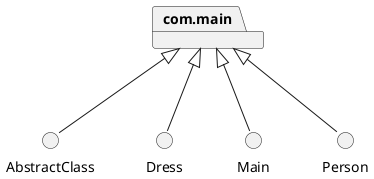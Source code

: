 @startuml
package com.main
com.main <|-- AbstractClass
com.main <|-- Dress
com.main <|-- Main
com.main <|-- Person
@enduml